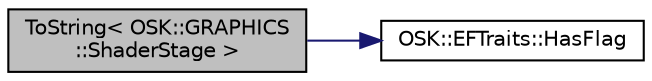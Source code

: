 digraph "ToString&lt; OSK::GRAPHICS::ShaderStage &gt;"
{
 // LATEX_PDF_SIZE
  edge [fontname="Helvetica",fontsize="10",labelfontname="Helvetica",labelfontsize="10"];
  node [fontname="Helvetica",fontsize="10",shape=record];
  rankdir="LR";
  Node1 [label="ToString\< OSK::GRAPHICS\l::ShaderStage \>",height=0.2,width=0.4,color="black", fillcolor="grey75", style="filled", fontcolor="black",tooltip=" "];
  Node1 -> Node2 [color="midnightblue",fontsize="10",style="solid",fontname="Helvetica"];
  Node2 [label="OSK::EFTraits::HasFlag",height=0.2,width=0.4,color="black", fillcolor="white", style="filled",URL="$namespace_o_s_k_1_1_e_f_traits.html#a8b4d083d34df5ab4cc95043f91b5a24c",tooltip="Devuelve true si el enum 'value' tiene la flag 'flag'."];
}
